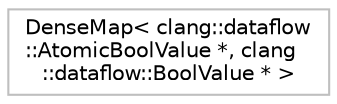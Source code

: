 digraph "Graphical Class Hierarchy"
{
 // LATEX_PDF_SIZE
  bgcolor="transparent";
  edge [fontname="Helvetica",fontsize="10",labelfontname="Helvetica",labelfontsize="10"];
  node [fontname="Helvetica",fontsize="10",shape=record];
  rankdir="LR";
  Node0 [label="DenseMap\< clang::dataflow\l::AtomicBoolValue *, clang\l::dataflow::BoolValue * \>",height=0.2,width=0.4,color="grey75",tooltip=" "];
}

